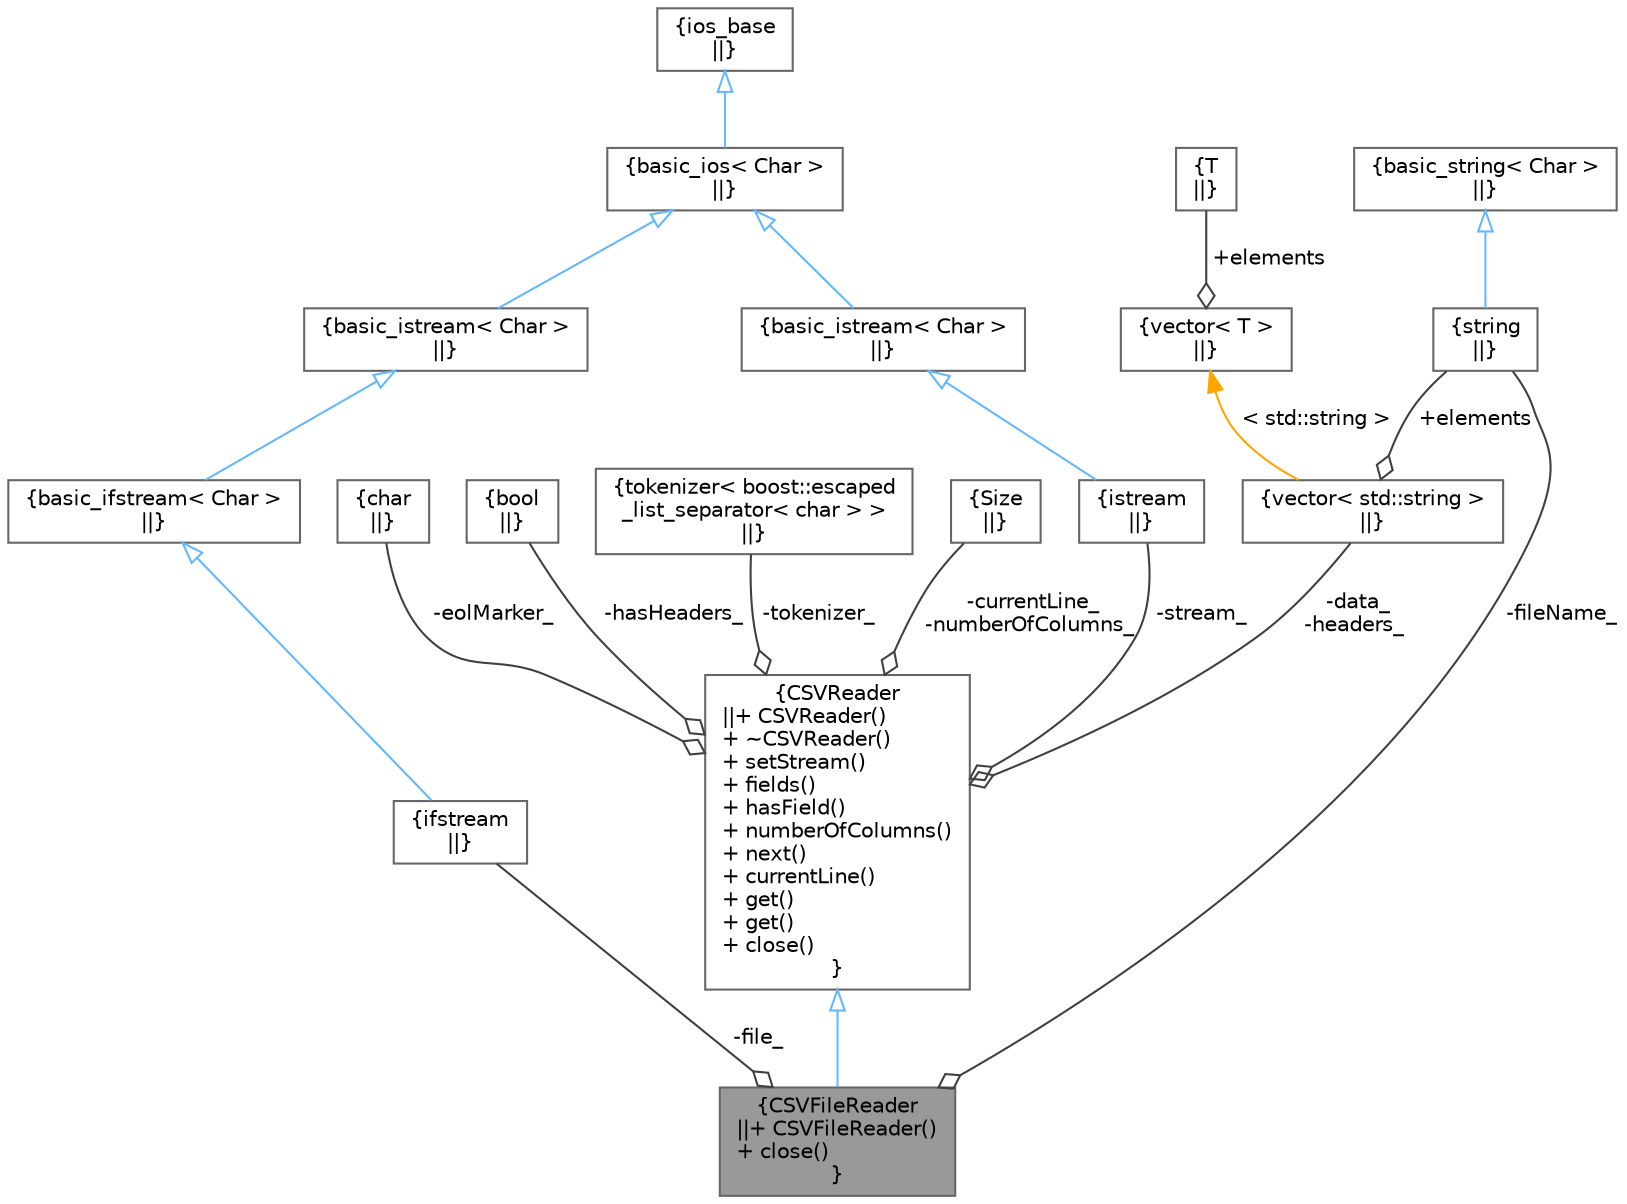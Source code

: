 digraph "CSVFileReader"
{
 // INTERACTIVE_SVG=YES
 // LATEX_PDF_SIZE
  bgcolor="transparent";
  edge [fontname=Helvetica,fontsize=10,labelfontname=Helvetica,labelfontsize=10];
  node [fontname=Helvetica,fontsize=10,shape=box,height=0.2,width=0.4];
  Node1 [label="{CSVFileReader\n||+ CSVFileReader()\l+ close()\l}",height=0.2,width=0.4,color="gray40", fillcolor="grey60", style="filled", fontcolor="black",tooltip=" "];
  Node2 -> Node1 [dir="back",color="steelblue1",style="solid",arrowtail="onormal"];
  Node2 [label="{CSVReader\n||+ CSVReader()\l+ ~CSVReader()\l+ setStream()\l+ fields()\l+ hasField()\l+ numberOfColumns()\l+ next()\l+ currentLine()\l+ get()\l+ get()\l+ close()\l}",height=0.2,width=0.4,color="gray40", fillcolor="white", style="filled",URL="$classore_1_1data_1_1_c_s_v_reader.html",tooltip=" "];
  Node3 -> Node2 [color="grey25",style="solid",label=" -stream_" ,arrowhead="odiamond"];
  Node3 [label="{istream\n||}",height=0.2,width=0.4,color="gray40", fillcolor="white", style="filled",tooltip=" "];
  Node4 -> Node3 [dir="back",color="steelblue1",style="solid",arrowtail="onormal"];
  Node4 [label="{basic_istream\< Char \>\n||}",height=0.2,width=0.4,color="gray40", fillcolor="white", style="filled",tooltip=" "];
  Node5 -> Node4 [dir="back",color="steelblue1",style="solid",arrowtail="onormal"];
  Node5 [label="{basic_ios\< Char \>\n||}",height=0.2,width=0.4,color="gray40", fillcolor="white", style="filled",tooltip=" "];
  Node6 -> Node5 [dir="back",color="steelblue1",style="solid",arrowtail="onormal"];
  Node6 [label="{ios_base\n||}",height=0.2,width=0.4,color="gray40", fillcolor="white", style="filled",tooltip=" "];
  Node7 -> Node2 [color="grey25",style="solid",label=" -hasHeaders_" ,arrowhead="odiamond"];
  Node7 [label="{bool\n||}",height=0.2,width=0.4,color="gray40", fillcolor="white", style="filled",URL="$classbool.html",tooltip=" "];
  Node8 -> Node2 [color="grey25",style="solid",label=" -eolMarker_" ,arrowhead="odiamond"];
  Node8 [label="{char\n||}",height=0.2,width=0.4,color="gray40", fillcolor="white", style="filled",tooltip=" "];
  Node9 -> Node2 [color="grey25",style="solid",label=" -currentLine_\n-numberOfColumns_" ,arrowhead="odiamond"];
  Node9 [label="{Size\n||}",height=0.2,width=0.4,color="gray40", fillcolor="white", style="filled",tooltip=" "];
  Node10 -> Node2 [color="grey25",style="solid",label=" -tokenizer_" ,arrowhead="odiamond"];
  Node10 [label="{tokenizer\< boost::escaped\l_list_separator\< char \> \>\n||}",height=0.2,width=0.4,color="gray40", fillcolor="white", style="filled",tooltip=" "];
  Node11 -> Node2 [color="grey25",style="solid",label=" -data_\n-headers_" ,arrowhead="odiamond"];
  Node11 [label="{vector\< std::string \>\n||}",height=0.2,width=0.4,color="gray40", fillcolor="white", style="filled",tooltip=" "];
  Node12 -> Node11 [color="grey25",style="solid",label=" +elements" ,arrowhead="odiamond"];
  Node12 [label="{string\n||}",height=0.2,width=0.4,color="gray40", fillcolor="white", style="filled",tooltip=" "];
  Node13 -> Node12 [dir="back",color="steelblue1",style="solid",arrowtail="onormal"];
  Node13 [label="{basic_string\< Char \>\n||}",height=0.2,width=0.4,color="gray40", fillcolor="white", style="filled",tooltip=" "];
  Node14 -> Node11 [dir="back",color="orange",style="solid",label=" \< std::string \>" ];
  Node14 [label="{vector\< T \>\n||}",height=0.2,width=0.4,color="gray40", fillcolor="white", style="filled",tooltip=" "];
  Node15 -> Node14 [color="grey25",style="solid",label=" +elements" ,arrowhead="odiamond"];
  Node15 [label="{T\n||}",height=0.2,width=0.4,color="gray40", fillcolor="white", style="filled",tooltip=" "];
  Node12 -> Node1 [color="grey25",style="solid",label=" -fileName_" ,arrowhead="odiamond"];
  Node16 -> Node1 [color="grey25",style="solid",label=" -file_" ,arrowhead="odiamond"];
  Node16 [label="{ifstream\n||}",height=0.2,width=0.4,color="gray40", fillcolor="white", style="filled",tooltip=" "];
  Node17 -> Node16 [dir="back",color="steelblue1",style="solid",arrowtail="onormal"];
  Node17 [label="{basic_ifstream\< Char \>\n||}",height=0.2,width=0.4,color="gray40", fillcolor="white", style="filled",tooltip=" "];
  Node18 -> Node17 [dir="back",color="steelblue1",style="solid",arrowtail="onormal"];
  Node18 [label="{basic_istream\< Char \>\n||}",height=0.2,width=0.4,color="gray40", fillcolor="white", style="filled",tooltip=" "];
  Node5 -> Node18 [dir="back",color="steelblue1",style="solid",arrowtail="onormal"];
}
